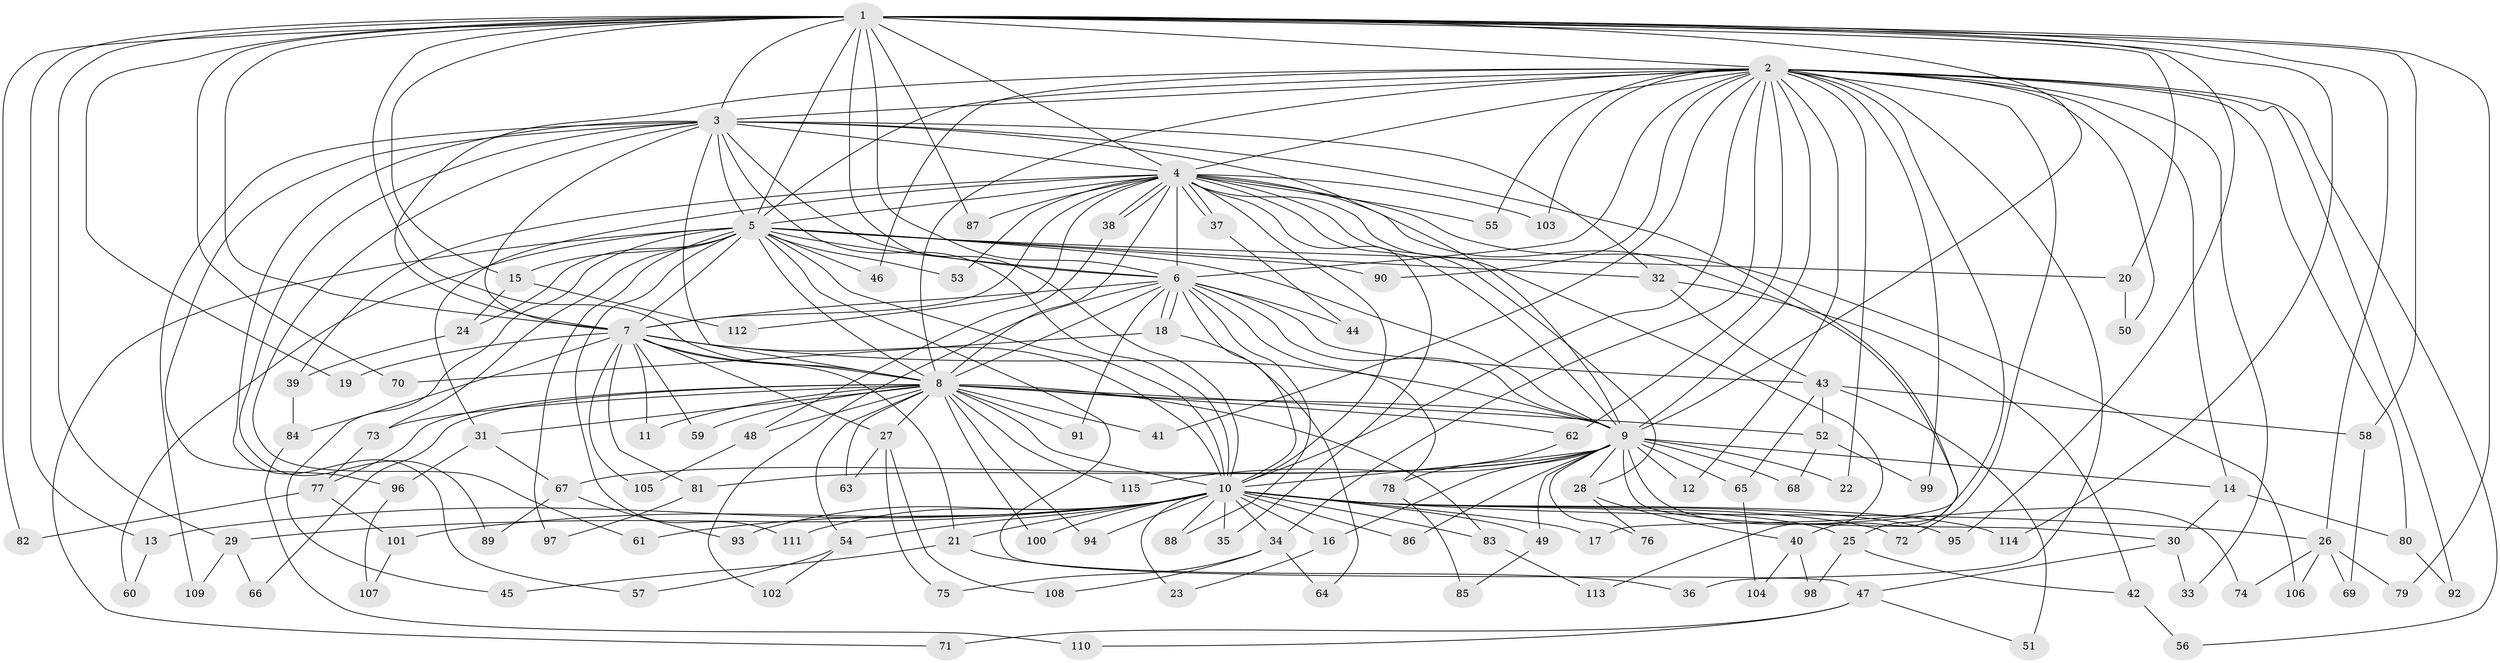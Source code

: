 // Generated by graph-tools (version 1.1) at 2025/45/03/09/25 04:45:11]
// undirected, 115 vertices, 255 edges
graph export_dot {
graph [start="1"]
  node [color=gray90,style=filled];
  1;
  2;
  3;
  4;
  5;
  6;
  7;
  8;
  9;
  10;
  11;
  12;
  13;
  14;
  15;
  16;
  17;
  18;
  19;
  20;
  21;
  22;
  23;
  24;
  25;
  26;
  27;
  28;
  29;
  30;
  31;
  32;
  33;
  34;
  35;
  36;
  37;
  38;
  39;
  40;
  41;
  42;
  43;
  44;
  45;
  46;
  47;
  48;
  49;
  50;
  51;
  52;
  53;
  54;
  55;
  56;
  57;
  58;
  59;
  60;
  61;
  62;
  63;
  64;
  65;
  66;
  67;
  68;
  69;
  70;
  71;
  72;
  73;
  74;
  75;
  76;
  77;
  78;
  79;
  80;
  81;
  82;
  83;
  84;
  85;
  86;
  87;
  88;
  89;
  90;
  91;
  92;
  93;
  94;
  95;
  96;
  97;
  98;
  99;
  100;
  101;
  102;
  103;
  104;
  105;
  106;
  107;
  108;
  109;
  110;
  111;
  112;
  113;
  114;
  115;
  1 -- 2;
  1 -- 3;
  1 -- 4;
  1 -- 5;
  1 -- 6;
  1 -- 7;
  1 -- 8;
  1 -- 9;
  1 -- 10;
  1 -- 13;
  1 -- 15;
  1 -- 19;
  1 -- 20;
  1 -- 26;
  1 -- 29;
  1 -- 58;
  1 -- 70;
  1 -- 79;
  1 -- 82;
  1 -- 87;
  1 -- 95;
  1 -- 114;
  2 -- 3;
  2 -- 4;
  2 -- 5;
  2 -- 6;
  2 -- 7;
  2 -- 8;
  2 -- 9;
  2 -- 10;
  2 -- 12;
  2 -- 14;
  2 -- 17;
  2 -- 22;
  2 -- 33;
  2 -- 34;
  2 -- 36;
  2 -- 41;
  2 -- 46;
  2 -- 50;
  2 -- 55;
  2 -- 56;
  2 -- 62;
  2 -- 72;
  2 -- 80;
  2 -- 90;
  2 -- 92;
  2 -- 99;
  2 -- 103;
  3 -- 4;
  3 -- 5;
  3 -- 6;
  3 -- 7;
  3 -- 8;
  3 -- 9;
  3 -- 10;
  3 -- 32;
  3 -- 40;
  3 -- 57;
  3 -- 61;
  3 -- 89;
  3 -- 96;
  3 -- 109;
  4 -- 5;
  4 -- 6;
  4 -- 7;
  4 -- 8;
  4 -- 9;
  4 -- 10;
  4 -- 25;
  4 -- 28;
  4 -- 31;
  4 -- 35;
  4 -- 37;
  4 -- 37;
  4 -- 38;
  4 -- 38;
  4 -- 39;
  4 -- 53;
  4 -- 55;
  4 -- 87;
  4 -- 103;
  4 -- 106;
  4 -- 112;
  4 -- 113;
  5 -- 6;
  5 -- 7;
  5 -- 8;
  5 -- 9;
  5 -- 10;
  5 -- 15;
  5 -- 20;
  5 -- 24;
  5 -- 32;
  5 -- 45;
  5 -- 46;
  5 -- 47;
  5 -- 53;
  5 -- 60;
  5 -- 71;
  5 -- 73;
  5 -- 90;
  5 -- 97;
  5 -- 111;
  6 -- 7;
  6 -- 8;
  6 -- 9;
  6 -- 10;
  6 -- 18;
  6 -- 18;
  6 -- 43;
  6 -- 44;
  6 -- 78;
  6 -- 88;
  6 -- 91;
  6 -- 102;
  7 -- 8;
  7 -- 9;
  7 -- 10;
  7 -- 11;
  7 -- 19;
  7 -- 21;
  7 -- 27;
  7 -- 59;
  7 -- 81;
  7 -- 84;
  7 -- 105;
  8 -- 9;
  8 -- 10;
  8 -- 11;
  8 -- 27;
  8 -- 31;
  8 -- 41;
  8 -- 48;
  8 -- 52;
  8 -- 54;
  8 -- 59;
  8 -- 62;
  8 -- 63;
  8 -- 66;
  8 -- 73;
  8 -- 77;
  8 -- 83;
  8 -- 91;
  8 -- 94;
  8 -- 100;
  8 -- 115;
  9 -- 10;
  9 -- 12;
  9 -- 14;
  9 -- 16;
  9 -- 22;
  9 -- 28;
  9 -- 30;
  9 -- 49;
  9 -- 65;
  9 -- 67;
  9 -- 68;
  9 -- 74;
  9 -- 76;
  9 -- 81;
  9 -- 86;
  9 -- 115;
  10 -- 13;
  10 -- 16;
  10 -- 17;
  10 -- 21;
  10 -- 23;
  10 -- 25;
  10 -- 26;
  10 -- 29;
  10 -- 34;
  10 -- 35;
  10 -- 49;
  10 -- 54;
  10 -- 61;
  10 -- 72;
  10 -- 83;
  10 -- 86;
  10 -- 88;
  10 -- 93;
  10 -- 94;
  10 -- 95;
  10 -- 100;
  10 -- 101;
  10 -- 111;
  10 -- 114;
  13 -- 60;
  14 -- 30;
  14 -- 80;
  15 -- 24;
  15 -- 112;
  16 -- 23;
  18 -- 64;
  18 -- 70;
  20 -- 50;
  21 -- 36;
  21 -- 45;
  24 -- 39;
  25 -- 42;
  25 -- 98;
  26 -- 69;
  26 -- 74;
  26 -- 79;
  26 -- 106;
  27 -- 63;
  27 -- 75;
  27 -- 108;
  28 -- 40;
  28 -- 76;
  29 -- 66;
  29 -- 109;
  30 -- 33;
  30 -- 47;
  31 -- 67;
  31 -- 96;
  32 -- 42;
  32 -- 43;
  34 -- 64;
  34 -- 75;
  34 -- 108;
  37 -- 44;
  38 -- 48;
  39 -- 84;
  40 -- 98;
  40 -- 104;
  42 -- 56;
  43 -- 51;
  43 -- 52;
  43 -- 58;
  43 -- 65;
  47 -- 51;
  47 -- 71;
  47 -- 110;
  48 -- 105;
  49 -- 85;
  52 -- 68;
  52 -- 99;
  54 -- 57;
  54 -- 102;
  58 -- 69;
  62 -- 78;
  65 -- 104;
  67 -- 89;
  67 -- 93;
  73 -- 77;
  77 -- 82;
  77 -- 101;
  78 -- 85;
  80 -- 92;
  81 -- 97;
  83 -- 113;
  84 -- 110;
  96 -- 107;
  101 -- 107;
}
